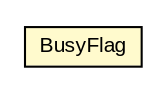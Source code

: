 #!/usr/local/bin/dot
#
# Class diagram 
# Generated by UMLGraph version 5.3 (http://www.umlgraph.org/)
#

digraph G {
	edge [fontname="arial",fontsize=10,labelfontname="arial",labelfontsize=10];
	node [fontname="arial",fontsize=10,shape=plaintext];
	nodesep=0.25;
	ranksep=0.5;
	// context.arch.comm.protocol.BusyFlag
	c29349 [label=<<table title="context.arch.comm.protocol.BusyFlag" border="0" cellborder="1" cellspacing="0" cellpadding="2" port="p" bgcolor="lemonChiffon" href="./BusyFlag.html">
		<tr><td><table border="0" cellspacing="0" cellpadding="1">
<tr><td align="center" balign="center"> BusyFlag </td></tr>
		</table></td></tr>
		</table>>, fontname="arial", fontcolor="black", fontsize=10.0];
}

